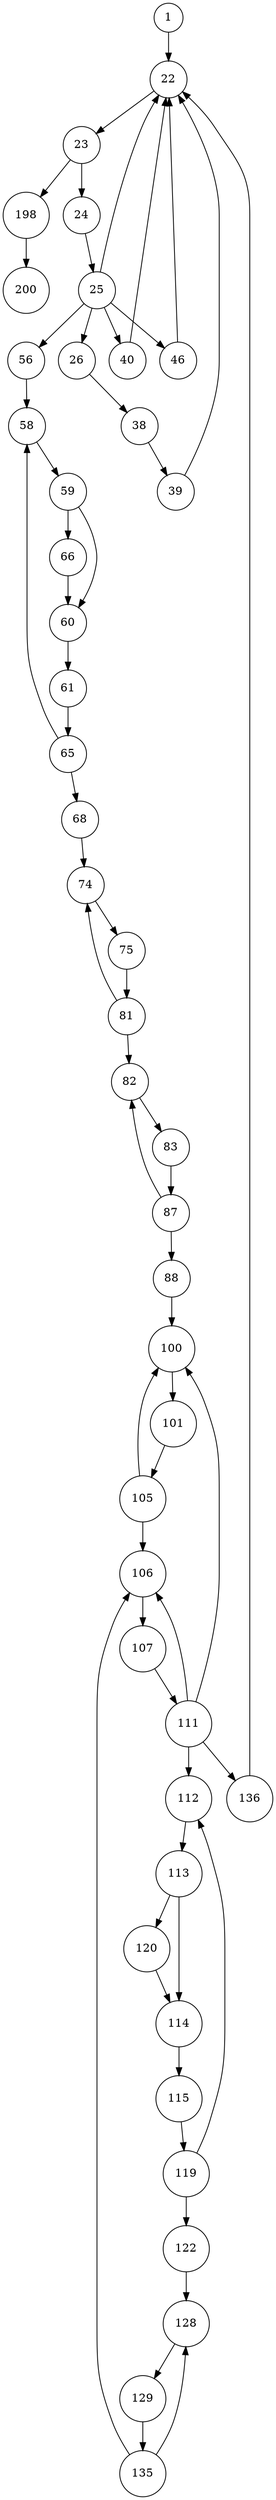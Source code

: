 digraph finite_state_machine {
	rankdir=TB;
	node [shape = circle];
	1 -> 22	100 -> 101	101 -> 105	105 -> 100	105 -> 106	106 -> 107	107 -> 111	111 -> 100	111 -> 106	111 -> 112	111 -> 136	112 -> 113	113 -> 114	113 -> 120	114 -> 115	115 -> 119	119 -> 112	119 -> 122	120 -> 114	122 -> 128	128 -> 129	129 -> 135	135 -> 106	135 -> 128	136 -> 22	198 -> 200	22 -> 23	23 -> 198	23 -> 24	24 -> 25	25 -> 22	25 -> 26	25 -> 40	25 -> 46	25 -> 56	26 -> 38	38 -> 39	39 -> 22	40 -> 22	46 -> 22	56 -> 58	58 -> 59	59 -> 60	59 -> 66	60 -> 61	61 -> 65	65 -> 58	65 -> 68	66 -> 60	68 -> 74	74 -> 75	75 -> 81	81 -> 74	81 -> 82	82 -> 83	83 -> 87	87 -> 82	87 -> 88	88 -> 100}
